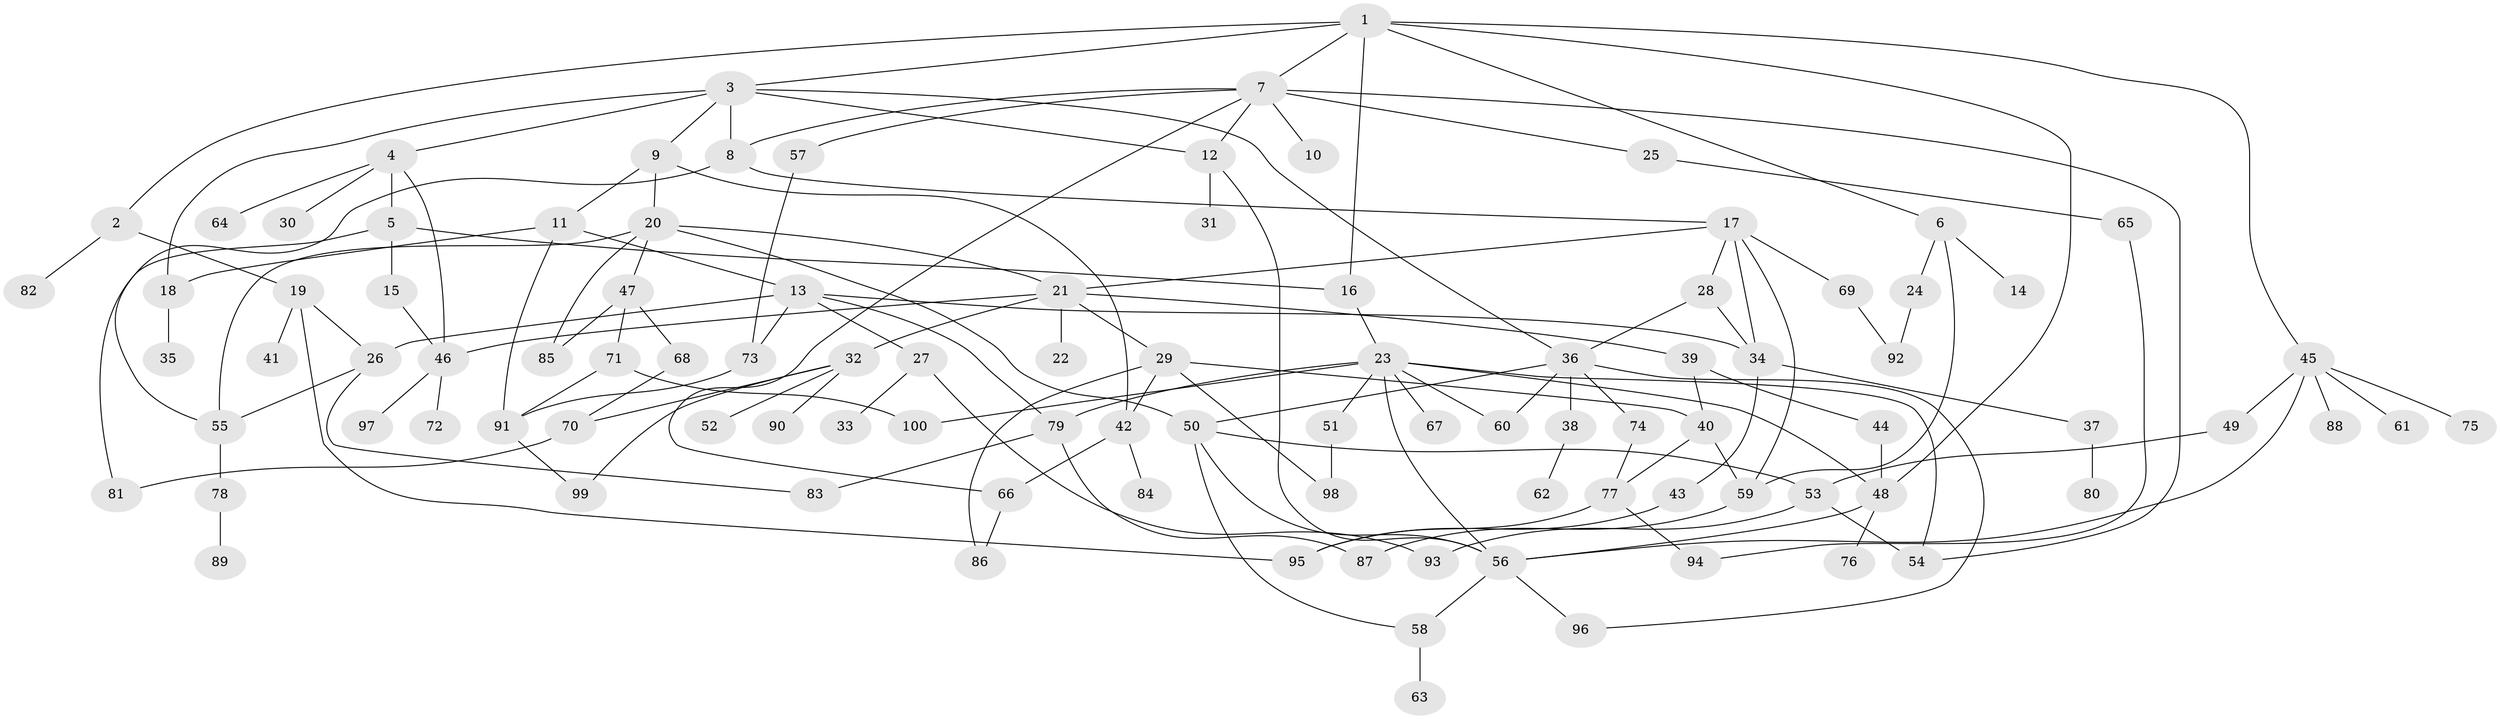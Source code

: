 // Generated by graph-tools (version 1.1) at 2025/34/03/09/25 02:34:27]
// undirected, 100 vertices, 149 edges
graph export_dot {
graph [start="1"]
  node [color=gray90,style=filled];
  1;
  2;
  3;
  4;
  5;
  6;
  7;
  8;
  9;
  10;
  11;
  12;
  13;
  14;
  15;
  16;
  17;
  18;
  19;
  20;
  21;
  22;
  23;
  24;
  25;
  26;
  27;
  28;
  29;
  30;
  31;
  32;
  33;
  34;
  35;
  36;
  37;
  38;
  39;
  40;
  41;
  42;
  43;
  44;
  45;
  46;
  47;
  48;
  49;
  50;
  51;
  52;
  53;
  54;
  55;
  56;
  57;
  58;
  59;
  60;
  61;
  62;
  63;
  64;
  65;
  66;
  67;
  68;
  69;
  70;
  71;
  72;
  73;
  74;
  75;
  76;
  77;
  78;
  79;
  80;
  81;
  82;
  83;
  84;
  85;
  86;
  87;
  88;
  89;
  90;
  91;
  92;
  93;
  94;
  95;
  96;
  97;
  98;
  99;
  100;
  1 -- 2;
  1 -- 3;
  1 -- 6;
  1 -- 7;
  1 -- 45;
  1 -- 48;
  1 -- 16;
  2 -- 19;
  2 -- 82;
  3 -- 4;
  3 -- 8;
  3 -- 9;
  3 -- 12;
  3 -- 36;
  3 -- 18;
  4 -- 5;
  4 -- 30;
  4 -- 46;
  4 -- 64;
  5 -- 15;
  5 -- 16;
  5 -- 81;
  6 -- 14;
  6 -- 24;
  6 -- 59;
  7 -- 10;
  7 -- 25;
  7 -- 57;
  7 -- 66;
  7 -- 8;
  7 -- 54;
  7 -- 12;
  8 -- 17;
  8 -- 55;
  9 -- 11;
  9 -- 20;
  9 -- 42;
  11 -- 13;
  11 -- 18;
  11 -- 91;
  12 -- 31;
  12 -- 56;
  13 -- 26;
  13 -- 27;
  13 -- 73;
  13 -- 79;
  13 -- 34;
  15 -- 46;
  16 -- 23;
  17 -- 21;
  17 -- 28;
  17 -- 34;
  17 -- 69;
  17 -- 59;
  18 -- 35;
  19 -- 41;
  19 -- 26;
  19 -- 95;
  20 -- 47;
  20 -- 50;
  20 -- 55;
  20 -- 85;
  20 -- 21;
  21 -- 22;
  21 -- 29;
  21 -- 32;
  21 -- 39;
  21 -- 46;
  23 -- 48;
  23 -- 51;
  23 -- 54;
  23 -- 60;
  23 -- 67;
  23 -- 100;
  23 -- 56;
  23 -- 79;
  24 -- 92;
  25 -- 65;
  26 -- 83;
  26 -- 55;
  27 -- 33;
  27 -- 93;
  28 -- 34;
  28 -- 36;
  29 -- 42;
  29 -- 86;
  29 -- 98;
  29 -- 40;
  32 -- 52;
  32 -- 90;
  32 -- 70;
  32 -- 99;
  34 -- 37;
  34 -- 43;
  36 -- 38;
  36 -- 74;
  36 -- 96;
  36 -- 50;
  36 -- 60;
  37 -- 80;
  38 -- 62;
  39 -- 40;
  39 -- 44;
  40 -- 77;
  40 -- 59;
  42 -- 84;
  42 -- 66;
  43 -- 95;
  44 -- 48;
  45 -- 49;
  45 -- 56;
  45 -- 61;
  45 -- 75;
  45 -- 88;
  46 -- 72;
  46 -- 97;
  47 -- 68;
  47 -- 71;
  47 -- 85;
  48 -- 76;
  48 -- 56;
  49 -- 53;
  50 -- 53;
  50 -- 58;
  50 -- 56;
  51 -- 98;
  53 -- 93;
  53 -- 54;
  55 -- 78;
  56 -- 96;
  56 -- 58;
  57 -- 73;
  58 -- 63;
  59 -- 87;
  65 -- 94;
  66 -- 86;
  68 -- 70;
  69 -- 92;
  70 -- 81;
  71 -- 100;
  71 -- 91;
  73 -- 91;
  74 -- 77;
  77 -- 94;
  77 -- 95;
  78 -- 89;
  79 -- 87;
  79 -- 83;
  91 -- 99;
}
